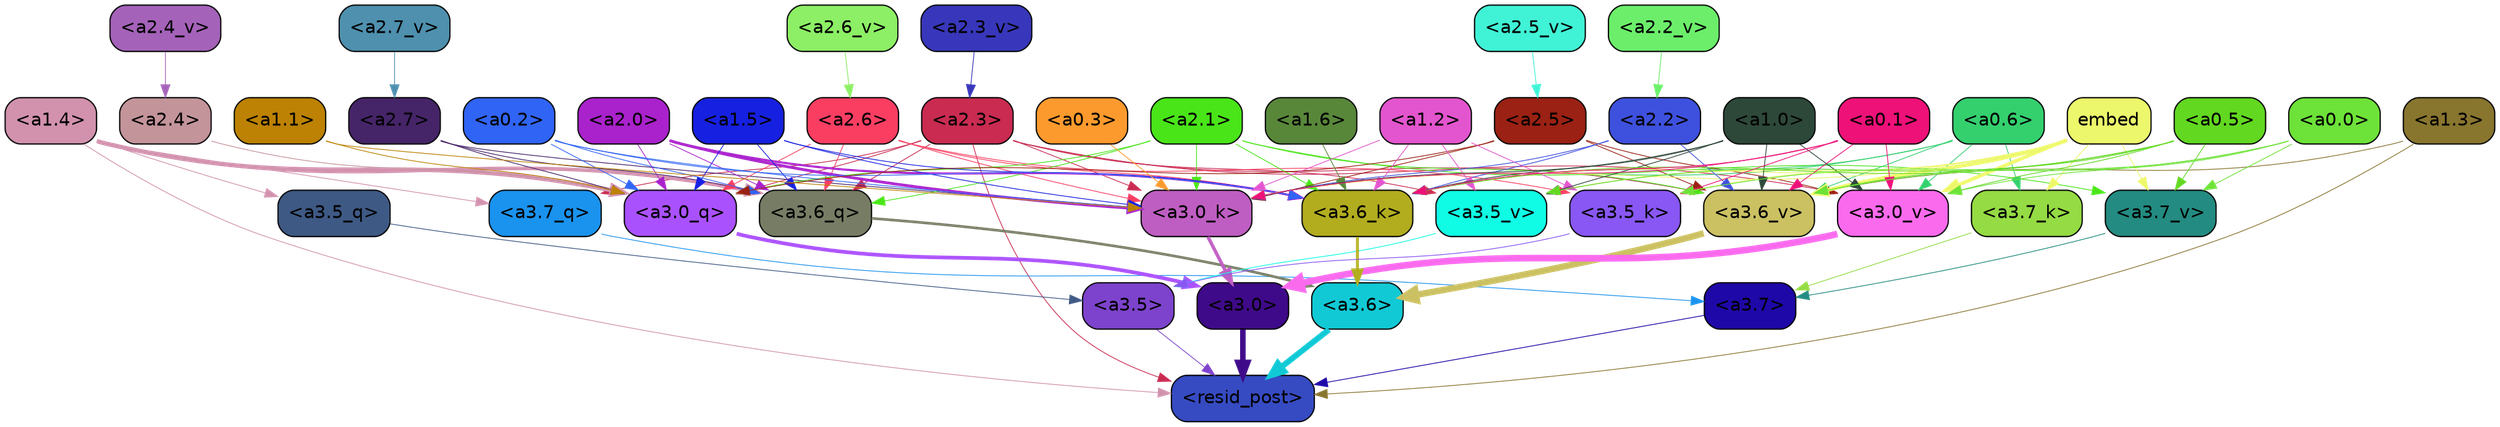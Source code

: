strict digraph "" {
	graph [bgcolor=transparent,
		layout=dot,
		overlap=false,
		splines=true
	];
	"<a3.7>"	[color=black,
		fillcolor="#1e08a7",
		fontname=Helvetica,
		shape=box,
		style="filled, rounded"];
	"<resid_post>"	[color=black,
		fillcolor="#364bc2",
		fontname=Helvetica,
		shape=box,
		style="filled, rounded"];
	"<a3.7>" -> "<resid_post>"	[color="#1e08a7",
		penwidth=0.6239100098609924];
	"<a3.6>"	[color=black,
		fillcolor="#11c9d5",
		fontname=Helvetica,
		shape=box,
		style="filled, rounded"];
	"<a3.6>" -> "<resid_post>"	[color="#11c9d5",
		penwidth=4.569062113761902];
	"<a3.5>"	[color=black,
		fillcolor="#7d43cc",
		fontname=Helvetica,
		shape=box,
		style="filled, rounded"];
	"<a3.5>" -> "<resid_post>"	[color="#7d43cc",
		penwidth=0.6];
	"<a3.0>"	[color=black,
		fillcolor="#3f0a89",
		fontname=Helvetica,
		shape=box,
		style="filled, rounded"];
	"<a3.0>" -> "<resid_post>"	[color="#3f0a89",
		penwidth=4.283544182777405];
	"<a2.3>"	[color=black,
		fillcolor="#c92b51",
		fontname=Helvetica,
		shape=box,
		style="filled, rounded"];
	"<a2.3>" -> "<resid_post>"	[color="#c92b51",
		penwidth=0.6];
	"<a3.7_q>"	[color=black,
		fillcolor="#1a93ef",
		fontname=Helvetica,
		shape=box,
		style="filled, rounded"];
	"<a2.3>" -> "<a3.7_q>"	[color="#c92b51",
		penwidth=0.6];
	"<a3.6_q>"	[color=black,
		fillcolor="#777d65",
		fontname=Helvetica,
		shape=box,
		style="filled, rounded"];
	"<a2.3>" -> "<a3.6_q>"	[color="#c92b51",
		penwidth=0.6];
	"<a3.0_q>"	[color=black,
		fillcolor="#aa51fe",
		fontname=Helvetica,
		shape=box,
		style="filled, rounded"];
	"<a2.3>" -> "<a3.0_q>"	[color="#c92b51",
		penwidth=0.6];
	"<a3.0_k>"	[color=black,
		fillcolor="#bf5ec2",
		fontname=Helvetica,
		shape=box,
		style="filled, rounded"];
	"<a2.3>" -> "<a3.0_k>"	[color="#c92b51",
		penwidth=0.6];
	"<a3.6_v>"	[color=black,
		fillcolor="#cbc062",
		fontname=Helvetica,
		shape=box,
		style="filled, rounded"];
	"<a2.3>" -> "<a3.6_v>"	[color="#c92b51",
		penwidth=0.6];
	"<a3.5_v>"	[color=black,
		fillcolor="#10fce5",
		fontname=Helvetica,
		shape=box,
		style="filled, rounded"];
	"<a2.3>" -> "<a3.5_v>"	[color="#c92b51",
		penwidth=0.6];
	"<a3.0_v>"	[color=black,
		fillcolor="#fa6aed",
		fontname=Helvetica,
		shape=box,
		style="filled, rounded"];
	"<a2.3>" -> "<a3.0_v>"	[color="#c92b51",
		penwidth=0.6];
	"<a1.4>"	[color=black,
		fillcolor="#d292ae",
		fontname=Helvetica,
		shape=box,
		style="filled, rounded"];
	"<a1.4>" -> "<resid_post>"	[color="#d292ae",
		penwidth=0.6];
	"<a1.4>" -> "<a3.7_q>"	[color="#d292ae",
		penwidth=0.6];
	"<a1.4>" -> "<a3.6_q>"	[color="#d292ae",
		penwidth=2.7934007048606873];
	"<a3.5_q>"	[color=black,
		fillcolor="#3e5984",
		fontname=Helvetica,
		shape=box,
		style="filled, rounded"];
	"<a1.4>" -> "<a3.5_q>"	[color="#d292ae",
		penwidth=0.6];
	"<a1.4>" -> "<a3.0_q>"	[color="#d292ae",
		penwidth=3.340754985809326];
	"<a1.3>"	[color=black,
		fillcolor="#88752e",
		fontname=Helvetica,
		shape=box,
		style="filled, rounded"];
	"<a1.3>" -> "<resid_post>"	[color="#88752e",
		penwidth=0.6];
	"<a1.3>" -> "<a3.6_v>"	[color="#88752e",
		penwidth=0.6];
	"<a3.7_q>" -> "<a3.7>"	[color="#1a93ef",
		penwidth=0.6];
	"<a3.6_q>" -> "<a3.6>"	[color="#777d65",
		penwidth=2.0347584784030914];
	"<a3.5_q>" -> "<a3.5>"	[color="#3e5984",
		penwidth=0.6];
	"<a3.0_q>" -> "<a3.0>"	[color="#aa51fe",
		penwidth=2.8635367155075073];
	"<a3.7_k>"	[color=black,
		fillcolor="#95db43",
		fontname=Helvetica,
		shape=box,
		style="filled, rounded"];
	"<a3.7_k>" -> "<a3.7>"	[color="#95db43",
		penwidth=0.6];
	"<a3.6_k>"	[color=black,
		fillcolor="#b2ad1f",
		fontname=Helvetica,
		shape=box,
		style="filled, rounded"];
	"<a3.6_k>" -> "<a3.6>"	[color="#b2ad1f",
		penwidth=2.1760786175727844];
	"<a3.5_k>"	[color=black,
		fillcolor="#8957f3",
		fontname=Helvetica,
		shape=box,
		style="filled, rounded"];
	"<a3.5_k>" -> "<a3.5>"	[color="#8957f3",
		penwidth=0.6];
	"<a3.0_k>" -> "<a3.0>"	[color="#bf5ec2",
		penwidth=2.632905662059784];
	"<a3.7_v>"	[color=black,
		fillcolor="#238b81",
		fontname=Helvetica,
		shape=box,
		style="filled, rounded"];
	"<a3.7_v>" -> "<a3.7>"	[color="#238b81",
		penwidth=0.6];
	"<a3.6_v>" -> "<a3.6>"	[color="#cbc062",
		penwidth=4.981305837631226];
	"<a3.5_v>" -> "<a3.5>"	[color="#10fce5",
		penwidth=0.6];
	"<a3.0_v>" -> "<a3.0>"	[color="#fa6aed",
		penwidth=5.168330669403076];
	"<a2.7>"	[color=black,
		fillcolor="#462468",
		fontname=Helvetica,
		shape=box,
		style="filled, rounded"];
	"<a2.7>" -> "<a3.6_q>"	[color="#462468",
		penwidth=0.6];
	"<a2.7>" -> "<a3.0_q>"	[color="#462468",
		penwidth=0.6];
	"<a2.7>" -> "<a3.0_k>"	[color="#462468",
		penwidth=0.6];
	"<a2.6>"	[color=black,
		fillcolor="#f93e62",
		fontname=Helvetica,
		shape=box,
		style="filled, rounded"];
	"<a2.6>" -> "<a3.6_q>"	[color="#f93e62",
		penwidth=0.6];
	"<a2.6>" -> "<a3.0_q>"	[color="#f93e62",
		penwidth=0.6];
	"<a2.6>" -> "<a3.6_k>"	[color="#f93e62",
		penwidth=0.6];
	"<a2.6>" -> "<a3.5_k>"	[color="#f93e62",
		penwidth=0.6];
	"<a2.6>" -> "<a3.0_k>"	[color="#f93e62",
		penwidth=0.6];
	"<a2.1>"	[color=black,
		fillcolor="#49e518",
		fontname=Helvetica,
		shape=box,
		style="filled, rounded"];
	"<a2.1>" -> "<a3.6_q>"	[color="#49e518",
		penwidth=0.6];
	"<a2.1>" -> "<a3.0_q>"	[color="#49e518",
		penwidth=0.6];
	"<a2.1>" -> "<a3.6_k>"	[color="#49e518",
		penwidth=0.6];
	"<a2.1>" -> "<a3.0_k>"	[color="#49e518",
		penwidth=0.6];
	"<a2.1>" -> "<a3.7_v>"	[color="#49e518",
		penwidth=0.6];
	"<a2.1>" -> "<a3.6_v>"	[color="#49e518",
		penwidth=0.6];
	"<a2.0>"	[color=black,
		fillcolor="#a922cb",
		fontname=Helvetica,
		shape=box,
		style="filled, rounded"];
	"<a2.0>" -> "<a3.6_q>"	[color="#a922cb",
		penwidth=0.6];
	"<a2.0>" -> "<a3.0_q>"	[color="#a922cb",
		penwidth=0.6];
	"<a2.0>" -> "<a3.6_k>"	[color="#a922cb",
		penwidth=1.6382827460765839];
	"<a2.0>" -> "<a3.0_k>"	[color="#a922cb",
		penwidth=2.161143198609352];
	"<a1.5>"	[color=black,
		fillcolor="#1620e0",
		fontname=Helvetica,
		shape=box,
		style="filled, rounded"];
	"<a1.5>" -> "<a3.6_q>"	[color="#1620e0",
		penwidth=0.6];
	"<a1.5>" -> "<a3.0_q>"	[color="#1620e0",
		penwidth=0.6];
	"<a1.5>" -> "<a3.6_k>"	[color="#1620e0",
		penwidth=0.6];
	"<a1.5>" -> "<a3.0_k>"	[color="#1620e0",
		penwidth=0.6];
	"<a0.2>"	[color=black,
		fillcolor="#3064f4",
		fontname=Helvetica,
		shape=box,
		style="filled, rounded"];
	"<a0.2>" -> "<a3.6_q>"	[color="#3064f4",
		penwidth=0.6];
	"<a0.2>" -> "<a3.0_q>"	[color="#3064f4",
		penwidth=0.6];
	"<a0.2>" -> "<a3.6_k>"	[color="#3064f4",
		penwidth=0.6];
	"<a0.2>" -> "<a3.0_k>"	[color="#3064f4",
		penwidth=0.6];
	"<a2.5>"	[color=black,
		fillcolor="#9a2113",
		fontname=Helvetica,
		shape=box,
		style="filled, rounded"];
	"<a2.5>" -> "<a3.0_q>"	[color="#9a2113",
		penwidth=0.6];
	"<a2.5>" -> "<a3.0_k>"	[color="#9a2113",
		penwidth=0.6];
	"<a2.5>" -> "<a3.6_v>"	[color="#9a2113",
		penwidth=0.6];
	"<a2.5>" -> "<a3.0_v>"	[color="#9a2113",
		penwidth=0.6];
	"<a2.4>"	[color=black,
		fillcolor="#c4949b",
		fontname=Helvetica,
		shape=box,
		style="filled, rounded"];
	"<a2.4>" -> "<a3.0_q>"	[color="#c4949b",
		penwidth=0.6];
	"<a1.1>"	[color=black,
		fillcolor="#bd8203",
		fontname=Helvetica,
		shape=box,
		style="filled, rounded"];
	"<a1.1>" -> "<a3.0_q>"	[color="#bd8203",
		penwidth=0.6];
	"<a1.1>" -> "<a3.0_k>"	[color="#bd8203",
		penwidth=0.6];
	"<a0.6>"	[color=black,
		fillcolor="#34d06e",
		fontname=Helvetica,
		shape=box,
		style="filled, rounded"];
	"<a0.6>" -> "<a3.7_k>"	[color="#34d06e",
		penwidth=0.6];
	"<a0.6>" -> "<a3.6_k>"	[color="#34d06e",
		penwidth=0.6];
	"<a0.6>" -> "<a3.0_k>"	[color="#34d06e",
		penwidth=0.6];
	"<a0.6>" -> "<a3.6_v>"	[color="#34d06e",
		penwidth=0.6];
	"<a0.6>" -> "<a3.0_v>"	[color="#34d06e",
		penwidth=0.6];
	embed	[color=black,
		fillcolor="#ecf76b",
		fontname=Helvetica,
		shape=box,
		style="filled, rounded"];
	embed -> "<a3.7_k>"	[color="#ecf76b",
		penwidth=0.6];
	embed -> "<a3.6_k>"	[color="#ecf76b",
		penwidth=0.6];
	embed -> "<a3.5_k>"	[color="#ecf76b",
		penwidth=0.6];
	embed -> "<a3.0_k>"	[color="#ecf76b",
		penwidth=0.6];
	embed -> "<a3.7_v>"	[color="#ecf76b",
		penwidth=0.6];
	embed -> "<a3.6_v>"	[color="#ecf76b",
		penwidth=2.7825746536254883];
	embed -> "<a3.5_v>"	[color="#ecf76b",
		penwidth=0.6];
	embed -> "<a3.0_v>"	[color="#ecf76b",
		penwidth=2.6950180530548096];
	"<a2.2>"	[color=black,
		fillcolor="#3e51de",
		fontname=Helvetica,
		shape=box,
		style="filled, rounded"];
	"<a2.2>" -> "<a3.6_k>"	[color="#3e51de",
		penwidth=0.6];
	"<a2.2>" -> "<a3.0_k>"	[color="#3e51de",
		penwidth=0.6];
	"<a2.2>" -> "<a3.6_v>"	[color="#3e51de",
		penwidth=0.6];
	"<a1.6>"	[color=black,
		fillcolor="#58873a",
		fontname=Helvetica,
		shape=box,
		style="filled, rounded"];
	"<a1.6>" -> "<a3.6_k>"	[color="#58873a",
		penwidth=0.6];
	"<a1.2>"	[color=black,
		fillcolor="#e355ce",
		fontname=Helvetica,
		shape=box,
		style="filled, rounded"];
	"<a1.2>" -> "<a3.6_k>"	[color="#e355ce",
		penwidth=0.6];
	"<a1.2>" -> "<a3.5_k>"	[color="#e355ce",
		penwidth=0.6];
	"<a1.2>" -> "<a3.0_k>"	[color="#e355ce",
		penwidth=0.6];
	"<a1.2>" -> "<a3.5_v>"	[color="#e355ce",
		penwidth=0.6];
	"<a1.0>"	[color=black,
		fillcolor="#2d4839",
		fontname=Helvetica,
		shape=box,
		style="filled, rounded"];
	"<a1.0>" -> "<a3.6_k>"	[color="#2d4839",
		penwidth=0.6];
	"<a1.0>" -> "<a3.0_k>"	[color="#2d4839",
		penwidth=0.6];
	"<a1.0>" -> "<a3.6_v>"	[color="#2d4839",
		penwidth=0.6];
	"<a1.0>" -> "<a3.5_v>"	[color="#2d4839",
		penwidth=0.6];
	"<a1.0>" -> "<a3.0_v>"	[color="#2d4839",
		penwidth=0.6];
	"<a0.5>"	[color=black,
		fillcolor="#62d821",
		fontname=Helvetica,
		shape=box,
		style="filled, rounded"];
	"<a0.5>" -> "<a3.6_k>"	[color="#62d821",
		penwidth=0.6];
	"<a0.5>" -> "<a3.7_v>"	[color="#62d821",
		penwidth=0.6];
	"<a0.5>" -> "<a3.6_v>"	[color="#62d821",
		penwidth=0.6];
	"<a0.5>" -> "<a3.5_v>"	[color="#62d821",
		penwidth=0.6];
	"<a0.5>" -> "<a3.0_v>"	[color="#62d821",
		penwidth=0.6];
	"<a0.1>"	[color=black,
		fillcolor="#ed1178",
		fontname=Helvetica,
		shape=box,
		style="filled, rounded"];
	"<a0.1>" -> "<a3.6_k>"	[color="#ed1178",
		penwidth=0.6];
	"<a0.1>" -> "<a3.5_k>"	[color="#ed1178",
		penwidth=0.6];
	"<a0.1>" -> "<a3.0_k>"	[color="#ed1178",
		penwidth=0.6];
	"<a0.1>" -> "<a3.6_v>"	[color="#ed1178",
		penwidth=0.6];
	"<a0.1>" -> "<a3.0_v>"	[color="#ed1178",
		penwidth=0.6];
	"<a0.0>"	[color=black,
		fillcolor="#6de238",
		fontname=Helvetica,
		shape=box,
		style="filled, rounded"];
	"<a0.0>" -> "<a3.5_k>"	[color="#6de238",
		penwidth=0.6];
	"<a0.0>" -> "<a3.7_v>"	[color="#6de238",
		penwidth=0.6];
	"<a0.0>" -> "<a3.6_v>"	[color="#6de238",
		penwidth=0.6];
	"<a0.0>" -> "<a3.0_v>"	[color="#6de238",
		penwidth=0.6];
	"<a0.3>"	[color=black,
		fillcolor="#fd9a2e",
		fontname=Helvetica,
		shape=box,
		style="filled, rounded"];
	"<a0.3>" -> "<a3.0_k>"	[color="#fd9a2e",
		penwidth=0.6];
	"<a2.7_v>"	[color=black,
		fillcolor="#4e90ae",
		fontname=Helvetica,
		shape=box,
		style="filled, rounded"];
	"<a2.7_v>" -> "<a2.7>"	[color="#4e90ae",
		penwidth=0.6];
	"<a2.6_v>"	[color=black,
		fillcolor="#8def65",
		fontname=Helvetica,
		shape=box,
		style="filled, rounded"];
	"<a2.6_v>" -> "<a2.6>"	[color="#8def65",
		penwidth=0.6];
	"<a2.5_v>"	[color=black,
		fillcolor="#40f3d6",
		fontname=Helvetica,
		shape=box,
		style="filled, rounded"];
	"<a2.5_v>" -> "<a2.5>"	[color="#40f3d6",
		penwidth=0.6];
	"<a2.4_v>"	[color=black,
		fillcolor="#a562b9",
		fontname=Helvetica,
		shape=box,
		style="filled, rounded"];
	"<a2.4_v>" -> "<a2.4>"	[color="#a562b9",
		penwidth=0.6];
	"<a2.3_v>"	[color=black,
		fillcolor="#3837bb",
		fontname=Helvetica,
		shape=box,
		style="filled, rounded"];
	"<a2.3_v>" -> "<a2.3>"	[color="#3837bb",
		penwidth=0.6];
	"<a2.2_v>"	[color=black,
		fillcolor="#6cee6b",
		fontname=Helvetica,
		shape=box,
		style="filled, rounded"];
	"<a2.2_v>" -> "<a2.2>"	[color="#6cee6b",
		penwidth=0.6];
}
